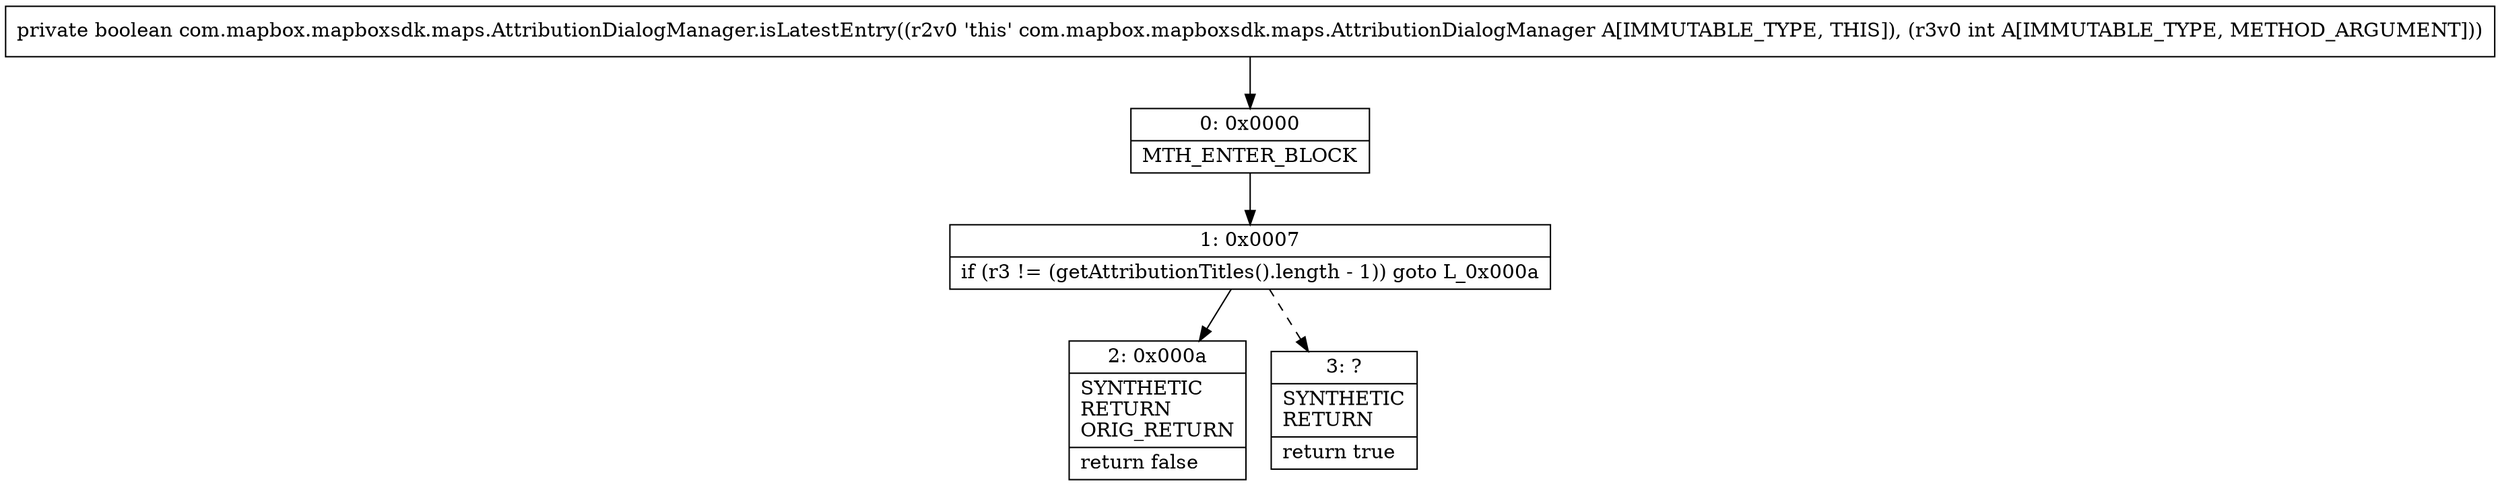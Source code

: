 digraph "CFG forcom.mapbox.mapboxsdk.maps.AttributionDialogManager.isLatestEntry(I)Z" {
Node_0 [shape=record,label="{0\:\ 0x0000|MTH_ENTER_BLOCK\l}"];
Node_1 [shape=record,label="{1\:\ 0x0007|if (r3 != (getAttributionTitles().length \- 1)) goto L_0x000a\l}"];
Node_2 [shape=record,label="{2\:\ 0x000a|SYNTHETIC\lRETURN\lORIG_RETURN\l|return false\l}"];
Node_3 [shape=record,label="{3\:\ ?|SYNTHETIC\lRETURN\l|return true\l}"];
MethodNode[shape=record,label="{private boolean com.mapbox.mapboxsdk.maps.AttributionDialogManager.isLatestEntry((r2v0 'this' com.mapbox.mapboxsdk.maps.AttributionDialogManager A[IMMUTABLE_TYPE, THIS]), (r3v0 int A[IMMUTABLE_TYPE, METHOD_ARGUMENT])) }"];
MethodNode -> Node_0;
Node_0 -> Node_1;
Node_1 -> Node_2;
Node_1 -> Node_3[style=dashed];
}

